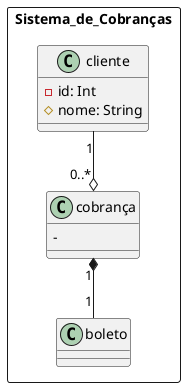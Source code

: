 @startuml sisDeCobrança
  package Sistema_de_Cobranças <<rectangle>> {
    class cliente {
      - id: Int
      # nome: String
    }
    class cobrança {
      -
    }
    cliente "1" --o "0..*" cobrança
    class boleto {}
    cobrança "1" *-- "1" boleto
  }
@enduml